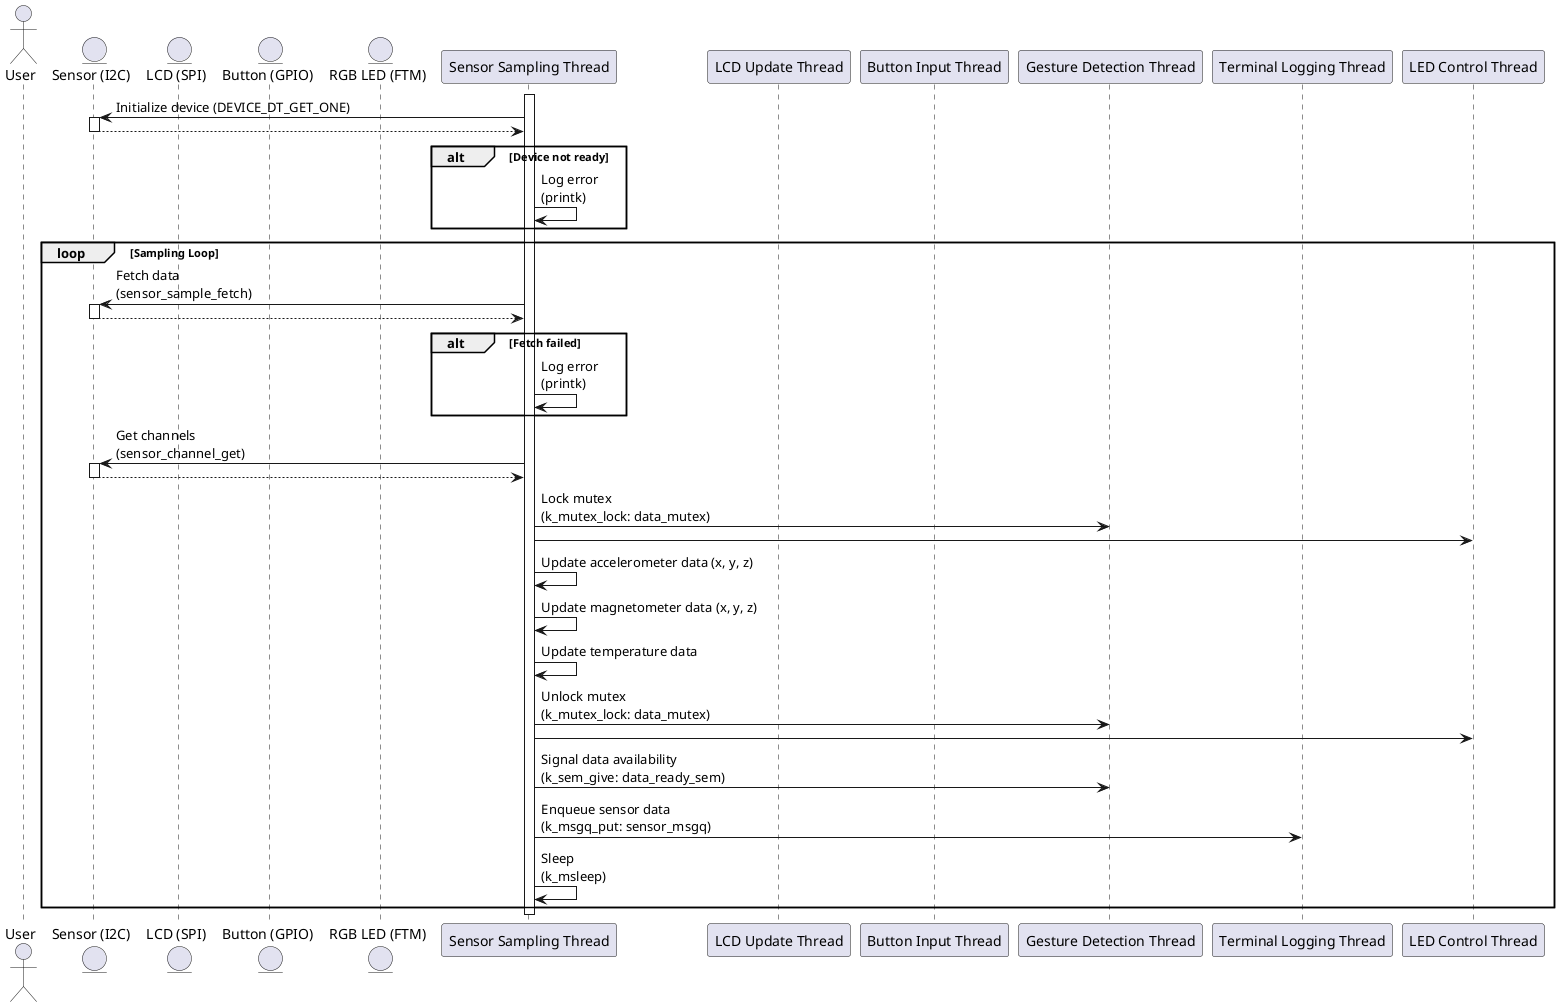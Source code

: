 @startuml
actor User as U
entity "Sensor (I2C)" as I2C
entity "LCD (SPI)" as LCD
entity "Button (GPIO)" as GPIO
entity "RGB LED (FTM)" as LED

participant "Sensor Sampling Thread" as SST
participant "LCD Update Thread" as LDT
participant "Button Input Thread" as BIT
participant "Gesture Detection Thread" as GDT
participant "Terminal Logging Thread" as TLT
participant "LED Control Thread" as LCT

activate SST
SST -> I2C: Initialize device (DEVICE_DT_GET_ONE)
activate I2C
return
deactivate I2C

alt Device not ready
    SST -> SST: Log error\n(printk)
end

loop Sampling Loop
    SST -> I2C: Fetch data\n(sensor_sample_fetch)
    activate I2C
    return
    deactivate I2C

    alt Fetch failed
        SST -> SST: Log error\n(printk)
    end

    SST -> I2C: Get channels\n(sensor_channel_get)
    activate I2C
    return
    deactivate I2C

    SST -> GDT: Lock mutex\n(k_mutex_lock: data_mutex)
    SST -> LCT:
    SST -> SST: Update accelerometer data (x, y, z)
    SST -> SST: Update magnetometer data (x, y, z)
    SST -> SST: Update temperature data
    SST -> GDT: Unlock mutex\n(k_mutex_lock: data_mutex)
    SST -> LCT:

    SST -> GDT: Signal data availability\n(k_sem_give: data_ready_sem)

    SST -> TLT: Enqueue sensor data\n(k_msgq_put: sensor_msgq)

    SST -> SST: Sleep\n(k_msleep)
end
deactivate SST

@enduml
